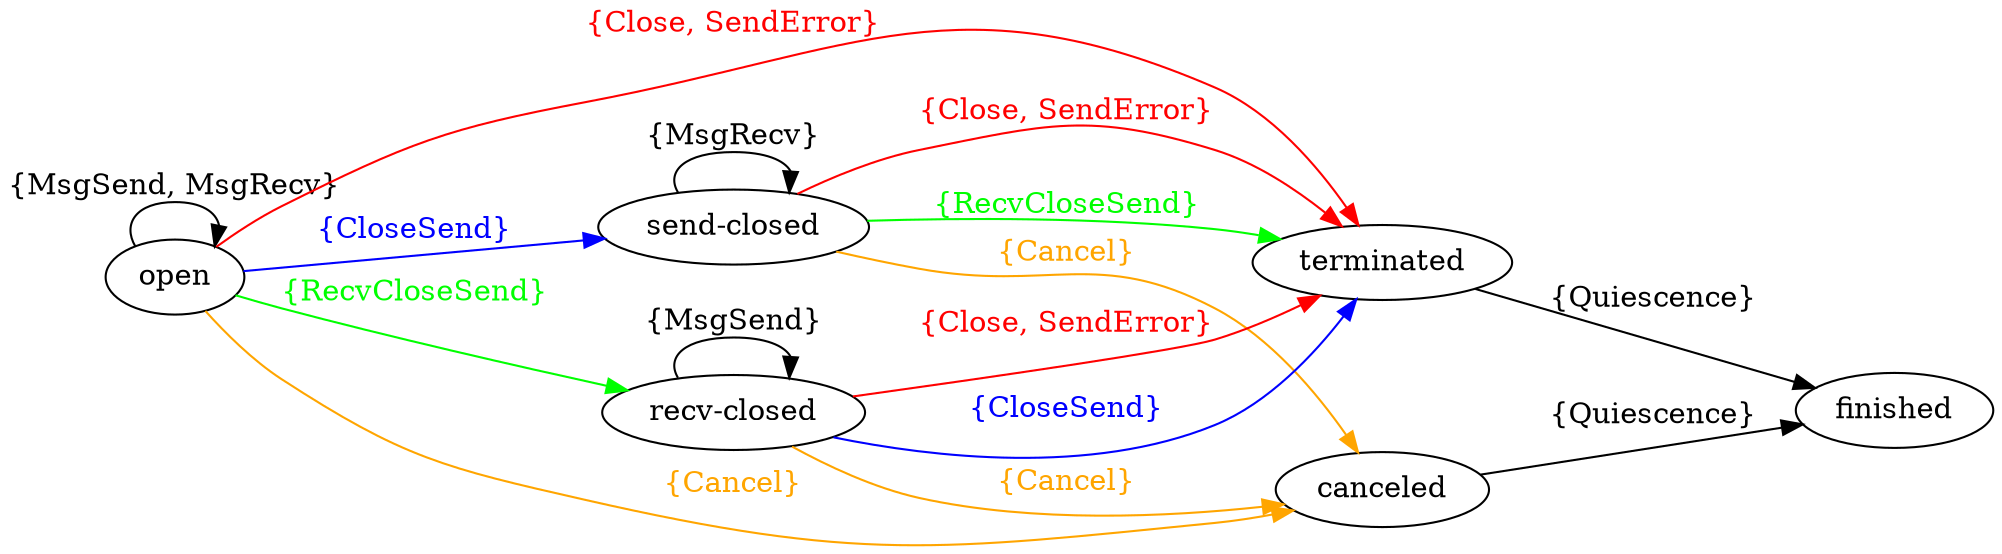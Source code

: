 digraph stream {
    rankdir=LR
    open -> "send-closed" [label="{CloseSend}",color=blue,fontcolor=blue];
    open -> "recv-closed" [label="{RecvCloseSend}",color=green,fontcolor=green];
    open -> terminated [label="{Close, SendError}",color=red,fontcolor=red];
    open -> canceled [label="{Cancel}",color=orange,fontcolor=orange];
    open -> open [label="{MsgSend, MsgRecv}"];

    "send-closed" -> terminated [label="{Close, SendError}",color=red,fontcolor=red];
    "send-closed" -> terminated [label="{RecvCloseSend}",color=green,fontcolor=green]
    "send-closed" -> canceled [label="{Cancel}",color=orange,fontcolor=orange];
    "send-closed" -> "send-closed" [label="{MsgRecv}"];

    "recv-closed" -> terminated [label="{Close, SendError}",color=red,fontcolor=red];
    "recv-closed" -> terminated [label="{CloseSend}",color=blue,fontcolor=blue]
    "recv-closed" -> canceled [label="{Cancel}",color=orange,fontcolor=orange];
    "recv-closed" -> "recv-closed" [label="{MsgSend}"];

    canceled -> finished [label="{Quiescence}"];
    terminated -> finished [label="{Quiescence}"];
}

